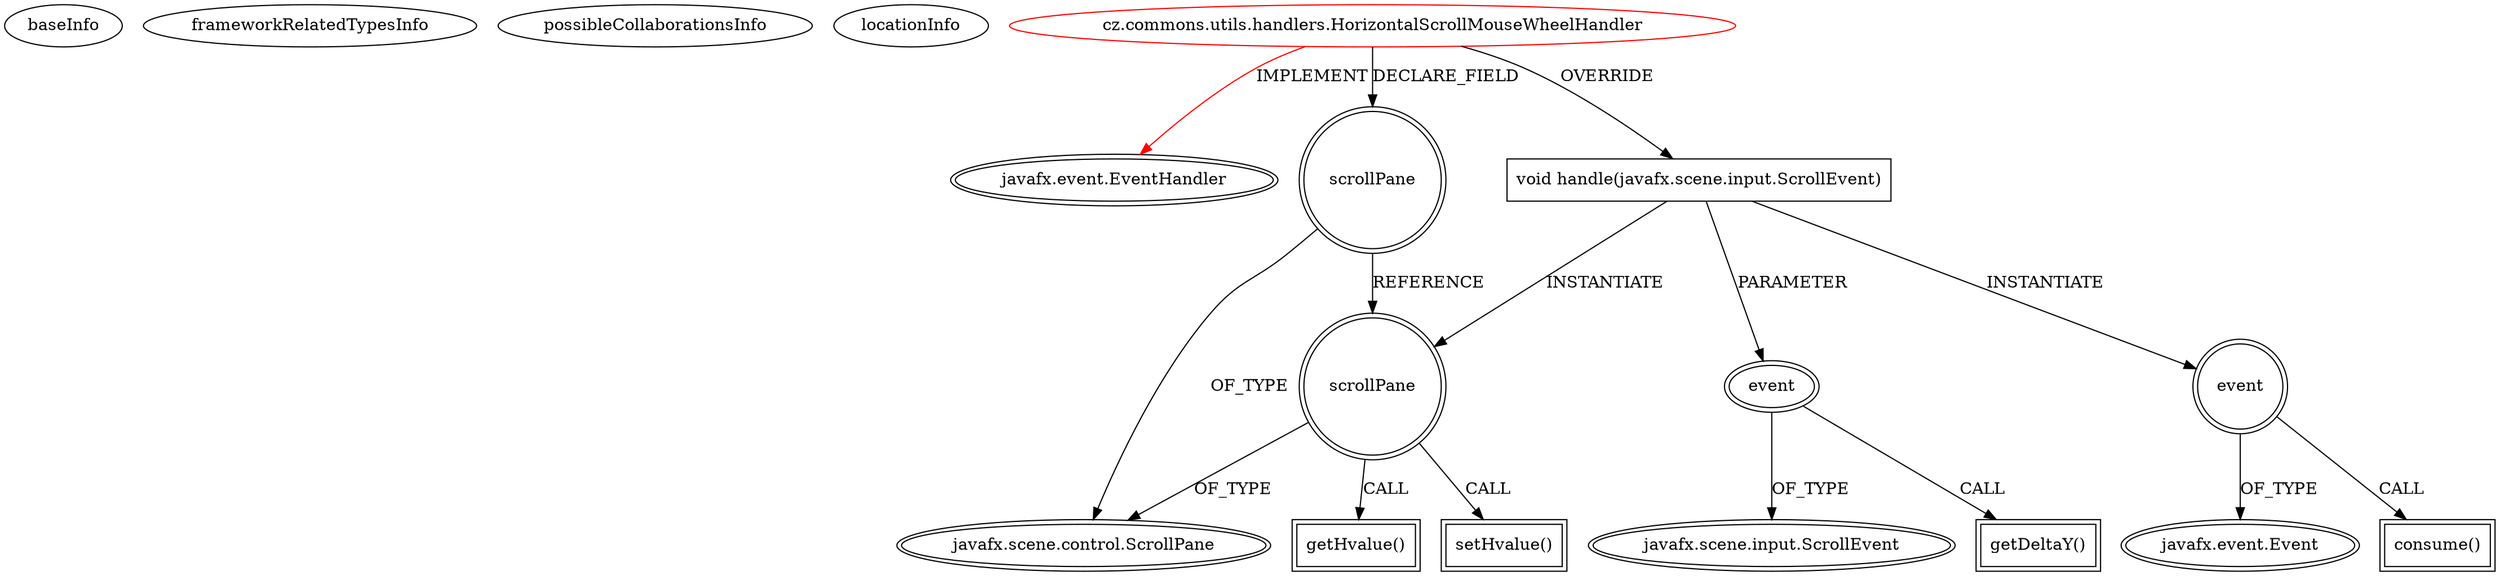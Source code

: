 digraph {
baseInfo[graphId=954,category="extension_graph",isAnonymous=false,possibleRelation=false]
frameworkRelatedTypesInfo[0="javafx.event.EventHandler"]
possibleCollaborationsInfo[]
locationInfo[projectName="Maxxa-MT-common",filePath="/Maxxa-MT-common/MT-common-master/src/cz/commons/utils/handlers/HorizontalScrollMouseWheelHandler.java",contextSignature="HorizontalScrollMouseWheelHandler",graphId="954"]
0[label="cz.commons.utils.handlers.HorizontalScrollMouseWheelHandler",vertexType="ROOT_CLIENT_CLASS_DECLARATION",isFrameworkType=false,color=red]
1[label="javafx.event.EventHandler",vertexType="FRAMEWORK_INTERFACE_TYPE",isFrameworkType=true,peripheries=2]
2[label="scrollPane",vertexType="FIELD_DECLARATION",isFrameworkType=true,peripheries=2,shape=circle]
3[label="javafx.scene.control.ScrollPane",vertexType="FRAMEWORK_CLASS_TYPE",isFrameworkType=true,peripheries=2]
4[label="void handle(javafx.scene.input.ScrollEvent)",vertexType="OVERRIDING_METHOD_DECLARATION",isFrameworkType=false,shape=box]
5[label="event",vertexType="PARAMETER_DECLARATION",isFrameworkType=true,peripheries=2]
6[label="javafx.scene.input.ScrollEvent",vertexType="FRAMEWORK_CLASS_TYPE",isFrameworkType=true,peripheries=2]
7[label="scrollPane",vertexType="VARIABLE_EXPRESION",isFrameworkType=true,peripheries=2,shape=circle]
8[label="getHvalue()",vertexType="INSIDE_CALL",isFrameworkType=true,peripheries=2,shape=box]
11[label="getDeltaY()",vertexType="INSIDE_CALL",isFrameworkType=true,peripheries=2,shape=box]
13[label="setHvalue()",vertexType="INSIDE_CALL",isFrameworkType=true,peripheries=2,shape=box]
14[label="event",vertexType="VARIABLE_EXPRESION",isFrameworkType=true,peripheries=2,shape=circle]
16[label="javafx.event.Event",vertexType="FRAMEWORK_CLASS_TYPE",isFrameworkType=true,peripheries=2]
15[label="consume()",vertexType="INSIDE_CALL",isFrameworkType=true,peripheries=2,shape=box]
0->1[label="IMPLEMENT",color=red]
0->2[label="DECLARE_FIELD"]
2->3[label="OF_TYPE"]
0->4[label="OVERRIDE"]
5->6[label="OF_TYPE"]
4->5[label="PARAMETER"]
4->7[label="INSTANTIATE"]
2->7[label="REFERENCE"]
7->3[label="OF_TYPE"]
7->8[label="CALL"]
5->11[label="CALL"]
7->13[label="CALL"]
4->14[label="INSTANTIATE"]
14->16[label="OF_TYPE"]
14->15[label="CALL"]
}
